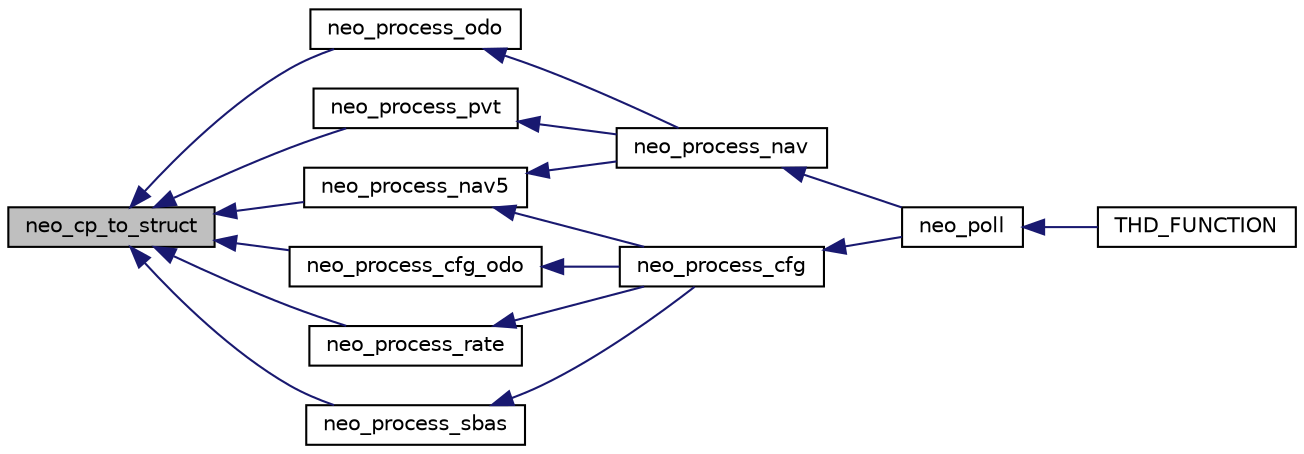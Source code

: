 digraph "neo_cp_to_struct"
{
  edge [fontname="Helvetica",fontsize="10",labelfontname="Helvetica",labelfontsize="10"];
  node [fontname="Helvetica",fontsize="10",shape=record];
  rankdir="LR";
  Node1 [label="neo_cp_to_struct",height=0.2,width=0.4,color="black", fillcolor="grey75", style="filled", fontcolor="black"];
  Node1 -> Node2 [dir="back",color="midnightblue",fontsize="10",style="solid",fontname="Helvetica"];
  Node2 [label="neo_process_odo",height=0.2,width=0.4,color="black", fillcolor="white", style="filled",URL="$group___n_e_o-_m8.html#ga5e77b1ffc8b424881298912f9ffae94a",tooltip="Parsing odometer message. "];
  Node2 -> Node3 [dir="back",color="midnightblue",fontsize="10",style="solid",fontname="Helvetica"];
  Node3 [label="neo_process_nav",height=0.2,width=0.4,color="black", fillcolor="white", style="filled",URL="$group___n_e_o-_m8.html#gab69520ba8c40a6a423b51c4bf3961998",tooltip="Parsing NAV class message. "];
  Node3 -> Node4 [dir="back",color="midnightblue",fontsize="10",style="solid",fontname="Helvetica"];
  Node4 [label="neo_poll",height=0.2,width=0.4,color="black", fillcolor="white", style="filled",URL="$group___n_e_o-_m8.html#ga8cc90f552e6d393f9e254875ef12a387",tooltip="Polling procedure. "];
  Node4 -> Node5 [dir="back",color="midnightblue",fontsize="10",style="solid",fontname="Helvetica"];
  Node5 [label="THD_FUNCTION",height=0.2,width=0.4,color="black", fillcolor="white", style="filled",URL="$group___n_e_o-_m8.html#ga1efb0d69e1fb5804e6542f41834d7811",tooltip="Thread to process data collection and filtering from NEO-M8P. "];
  Node1 -> Node6 [dir="back",color="midnightblue",fontsize="10",style="solid",fontname="Helvetica"];
  Node6 [label="neo_process_cfg_odo",height=0.2,width=0.4,color="black", fillcolor="white", style="filled",URL="$group___n_e_o-_m8.html#ga67811202470049b8b04eb11bb79eb62c",tooltip="Parsing CFG odometer message. "];
  Node6 -> Node7 [dir="back",color="midnightblue",fontsize="10",style="solid",fontname="Helvetica"];
  Node7 [label="neo_process_cfg",height=0.2,width=0.4,color="black", fillcolor="white", style="filled",URL="$group___n_e_o-_m8.html#ga075ec88b7467bf5a714b8f80d3fbce7c",tooltip="Parsing CFG class message. "];
  Node7 -> Node4 [dir="back",color="midnightblue",fontsize="10",style="solid",fontname="Helvetica"];
  Node1 -> Node8 [dir="back",color="midnightblue",fontsize="10",style="solid",fontname="Helvetica"];
  Node8 [label="neo_process_nav5",height=0.2,width=0.4,color="black", fillcolor="white", style="filled",URL="$group___n_e_o-_m8.html#gaedd148f5fc5f0b66de9e263fb647d0fb",tooltip="Parsing NAV5 message. "];
  Node8 -> Node3 [dir="back",color="midnightblue",fontsize="10",style="solid",fontname="Helvetica"];
  Node8 -> Node7 [dir="back",color="midnightblue",fontsize="10",style="solid",fontname="Helvetica"];
  Node1 -> Node9 [dir="back",color="midnightblue",fontsize="10",style="solid",fontname="Helvetica"];
  Node9 [label="neo_process_rate",height=0.2,width=0.4,color="black", fillcolor="white", style="filled",URL="$group___n_e_o-_m8.html#ga1ad5b612401dbdcbe43c34bc4bb5867e",tooltip="Parsing rate message. "];
  Node9 -> Node7 [dir="back",color="midnightblue",fontsize="10",style="solid",fontname="Helvetica"];
  Node1 -> Node10 [dir="back",color="midnightblue",fontsize="10",style="solid",fontname="Helvetica"];
  Node10 [label="neo_process_sbas",height=0.2,width=0.4,color="black", fillcolor="white", style="filled",URL="$group___n_e_o-_m8.html#ga34f707f1b981d30b364fd9bf8d25d95f",tooltip="Parsing SBAS message. "];
  Node10 -> Node7 [dir="back",color="midnightblue",fontsize="10",style="solid",fontname="Helvetica"];
  Node1 -> Node11 [dir="back",color="midnightblue",fontsize="10",style="solid",fontname="Helvetica"];
  Node11 [label="neo_process_pvt",height=0.2,width=0.4,color="black", fillcolor="white", style="filled",URL="$group___n_e_o-_m8.html#ga206cfab5c4456a4e03aa1fb0c1002410",tooltip="Parsing PVT message. "];
  Node11 -> Node3 [dir="back",color="midnightblue",fontsize="10",style="solid",fontname="Helvetica"];
}
